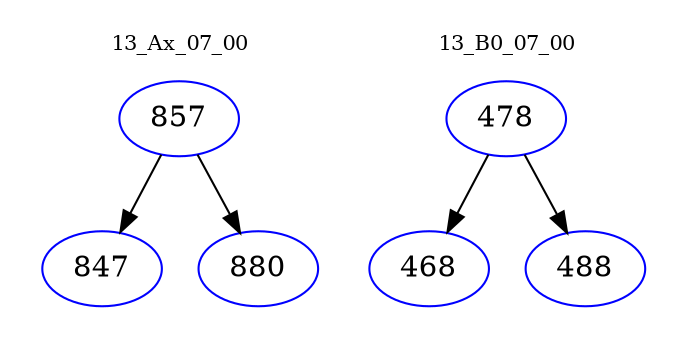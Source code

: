 digraph{
subgraph cluster_0 {
color = white
label = "13_Ax_07_00";
fontsize=10;
T0_857 [label="857", color="blue"]
T0_857 -> T0_847 [color="black"]
T0_847 [label="847", color="blue"]
T0_857 -> T0_880 [color="black"]
T0_880 [label="880", color="blue"]
}
subgraph cluster_1 {
color = white
label = "13_B0_07_00";
fontsize=10;
T1_478 [label="478", color="blue"]
T1_478 -> T1_468 [color="black"]
T1_468 [label="468", color="blue"]
T1_478 -> T1_488 [color="black"]
T1_488 [label="488", color="blue"]
}
}
